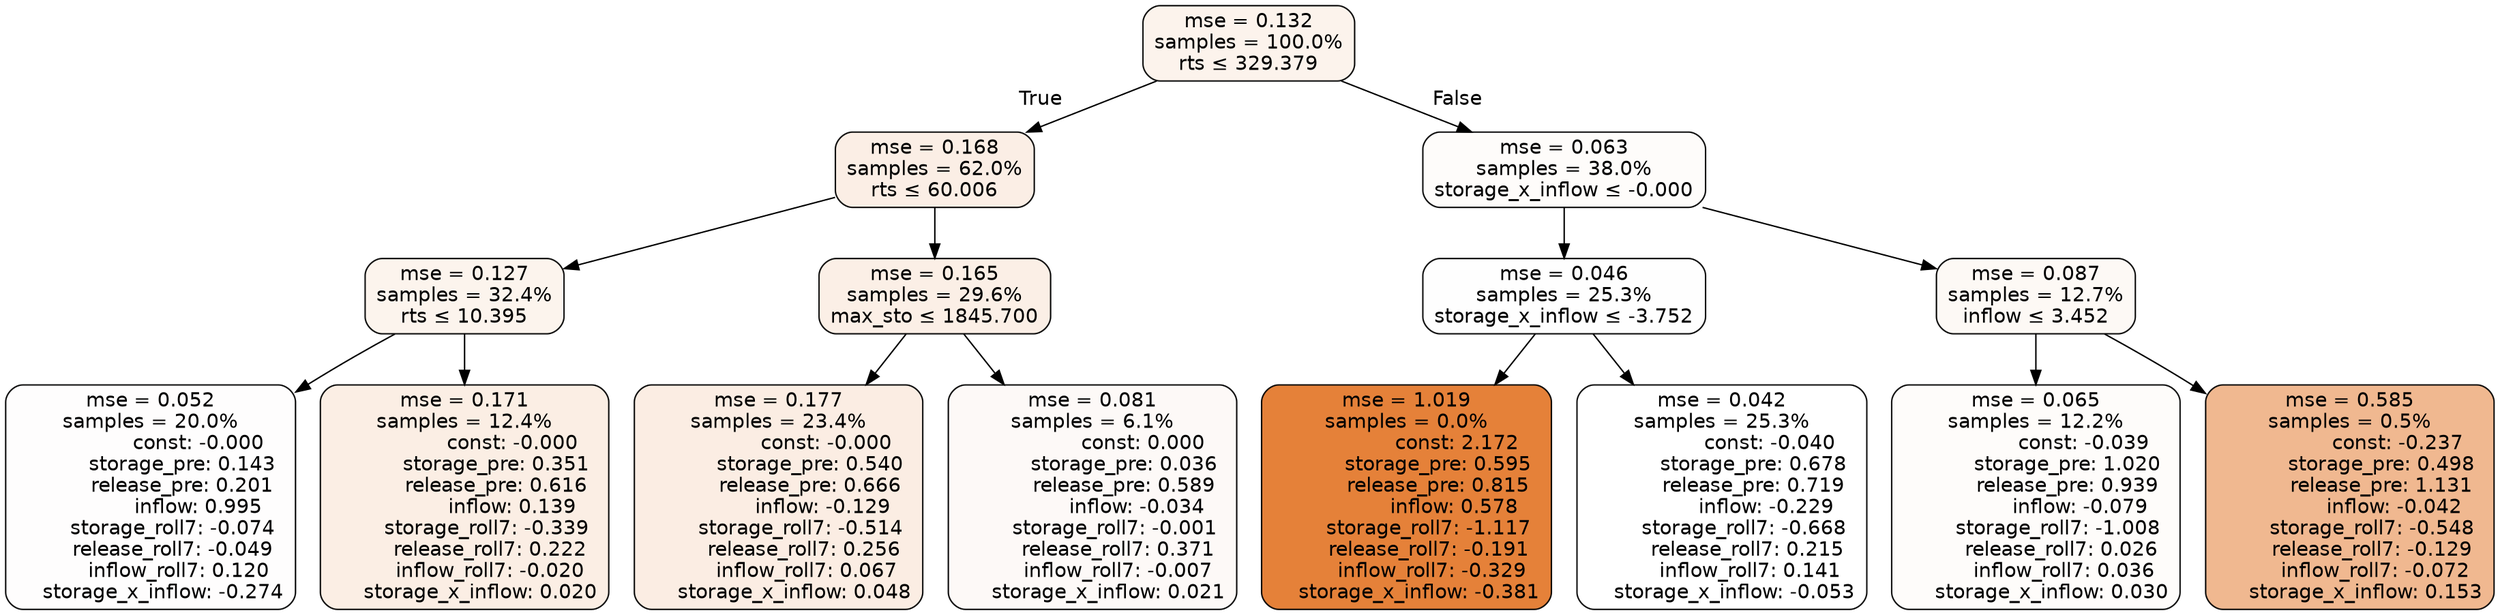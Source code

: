 digraph tree {
bgcolor="transparent"
node [shape=rectangle, style="filled, rounded", color="black", fontname=helvetica] ;
edge [fontname=helvetica] ;
	"0" [label="mse = 0.132
samples = 100.0%
rts &le; 329.379", fillcolor="#fcf3ec"]
	"1" [label="mse = 0.168
samples = 62.0%
rts &le; 60.006", fillcolor="#fbeee5"]
	"2" [label="mse = 0.127
samples = 32.4%
rts &le; 10.395", fillcolor="#fcf4ed"]
	"3" [label="mse = 0.052
samples = 20.0%
               const: -0.000
          storage_pre: 0.143
          release_pre: 0.201
               inflow: 0.995
       storage_roll7: -0.074
       release_roll7: -0.049
         inflow_roll7: 0.120
    storage_x_inflow: -0.274", fillcolor="#fefdfd"]
	"4" [label="mse = 0.171
samples = 12.4%
               const: -0.000
          storage_pre: 0.351
          release_pre: 0.616
               inflow: 0.139
       storage_roll7: -0.339
        release_roll7: 0.222
        inflow_roll7: -0.020
     storage_x_inflow: 0.020", fillcolor="#fbeee4"]
	"5" [label="mse = 0.165
samples = 29.6%
max_sto &le; 1845.700", fillcolor="#fbefe6"]
	"6" [label="mse = 0.177
samples = 23.4%
               const: -0.000
          storage_pre: 0.540
          release_pre: 0.666
              inflow: -0.129
       storage_roll7: -0.514
        release_roll7: 0.256
         inflow_roll7: 0.067
     storage_x_inflow: 0.048", fillcolor="#fbede3"]
	"7" [label="mse = 0.081
samples = 6.1%
                const: 0.000
          storage_pre: 0.036
          release_pre: 0.589
              inflow: -0.034
       storage_roll7: -0.001
        release_roll7: 0.371
        inflow_roll7: -0.007
     storage_x_inflow: 0.021", fillcolor="#fdf9f7"]
	"8" [label="mse = 0.063
samples = 38.0%
storage_x_inflow &le; -0.000", fillcolor="#fefcfa"]
	"9" [label="mse = 0.046
samples = 25.3%
storage_x_inflow &le; -3.752", fillcolor="#fefefe"]
	"10" [label="mse = 1.019
samples = 0.0%
                const: 2.172
          storage_pre: 0.595
          release_pre: 0.815
               inflow: 0.578
       storage_roll7: -1.117
       release_roll7: -0.191
        inflow_roll7: -0.329
    storage_x_inflow: -0.381", fillcolor="#e58139"]
	"11" [label="mse = 0.042
samples = 25.3%
               const: -0.040
          storage_pre: 0.678
          release_pre: 0.719
              inflow: -0.229
       storage_roll7: -0.668
        release_roll7: 0.215
         inflow_roll7: 0.141
    storage_x_inflow: -0.053", fillcolor="#ffffff"]
	"12" [label="mse = 0.087
samples = 12.7%
inflow &le; 3.452", fillcolor="#fdf9f5"]
	"13" [label="mse = 0.065
samples = 12.2%
               const: -0.039
          storage_pre: 1.020
          release_pre: 0.939
              inflow: -0.079
       storage_roll7: -1.008
        release_roll7: 0.026
         inflow_roll7: 0.036
     storage_x_inflow: 0.030", fillcolor="#fefcfa"]
	"14" [label="mse = 0.585
samples = 0.5%
               const: -0.237
          storage_pre: 0.498
          release_pre: 1.131
              inflow: -0.042
       storage_roll7: -0.548
       release_roll7: -0.129
        inflow_roll7: -0.072
     storage_x_inflow: 0.153", fillcolor="#f0b890"]

	"0" -> "1" [labeldistance=2.5, labelangle=45, headlabel="True"]
	"1" -> "2"
	"2" -> "3"
	"2" -> "4"
	"1" -> "5"
	"5" -> "6"
	"5" -> "7"
	"0" -> "8" [labeldistance=2.5, labelangle=-45, headlabel="False"]
	"8" -> "9"
	"9" -> "10"
	"9" -> "11"
	"8" -> "12"
	"12" -> "13"
	"12" -> "14"
}